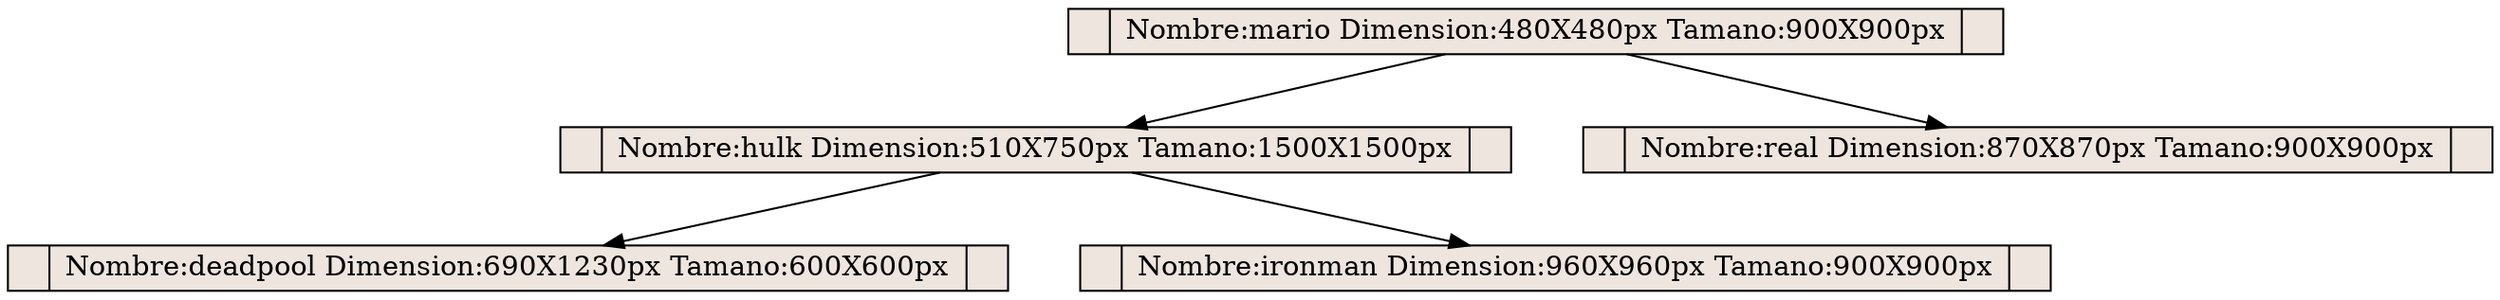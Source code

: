 digraph ArbolABB {
 rankdir=TB;
 graph [splines=compound, nodesep=0.5];
node [shape = record, style=filled, fillcolor=seashell2,width=0.7,height=0.2];
deadpool[label="<C0>|Nombre:deadpool Dimension:690X1230px  Tamano:600X600px |<C1>"];
hulk[label="<C0>|Nombre:hulk Dimension:510X750px  Tamano:1500X1500px |<C1>"];
hulk -> ironman;
 hulk -> deadpool;
 ironman[label="<C0>|Nombre:ironman Dimension:960X960px  Tamano:900X900px |<C1>"];
mario[label="<C0>|Nombre:mario Dimension:480X480px  Tamano:900X900px |<C1>"];
mario -> real;
 mario -> hulk;
 real[label="<C0>|Nombre:real Dimension:870X870px  Tamano:900X900px |<C1>"];
}

